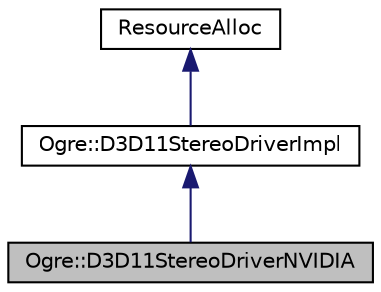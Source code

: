 digraph "Ogre::D3D11StereoDriverNVIDIA"
{
  bgcolor="transparent";
  edge [fontname="Helvetica",fontsize="10",labelfontname="Helvetica",labelfontsize="10"];
  node [fontname="Helvetica",fontsize="10",shape=record];
  Node0 [label="Ogre::D3D11StereoDriverNVIDIA",height=0.2,width=0.4,color="black", fillcolor="grey75", style="filled", fontcolor="black"];
  Node1 -> Node0 [dir="back",color="midnightblue",fontsize="10",style="solid",fontname="Helvetica"];
  Node1 [label="Ogre::D3D11StereoDriverImpl",height=0.2,width=0.4,color="black",URL="$class_ogre_1_1_d3_d11_stereo_driver_impl.html",tooltip="Virtual interface of the stereo driver. "];
  Node2 -> Node1 [dir="back",color="midnightblue",fontsize="10",style="solid",fontname="Helvetica"];
  Node2 [label="ResourceAlloc",height=0.2,width=0.4,color="black",URL="$class_ogre_1_1_allocated_object.html"];
}
